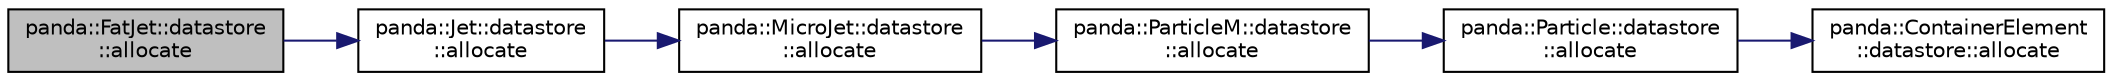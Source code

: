 digraph "panda::FatJet::datastore::allocate"
{
 // INTERACTIVE_SVG=YES
  edge [fontname="Helvetica",fontsize="10",labelfontname="Helvetica",labelfontsize="10"];
  node [fontname="Helvetica",fontsize="10",shape=record];
  rankdir="LR";
  Node1 [label="panda::FatJet::datastore\l::allocate",height=0.2,width=0.4,color="black", fillcolor="grey75", style="filled" fontcolor="black"];
  Node1 -> Node2 [color="midnightblue",fontsize="10",style="solid"];
  Node2 [label="panda::Jet::datastore\l::allocate",height=0.2,width=0.4,color="black", fillcolor="white", style="filled",URL="$structpanda_1_1Jet_1_1datastore.html#a899f59963d18c2c13019d9ed27eb7745"];
  Node2 -> Node3 [color="midnightblue",fontsize="10",style="solid"];
  Node3 [label="panda::MicroJet::datastore\l::allocate",height=0.2,width=0.4,color="black", fillcolor="white", style="filled",URL="$structpanda_1_1MicroJet_1_1datastore.html#a09aae2ebbbda55c6616b6a693f43bb66"];
  Node3 -> Node4 [color="midnightblue",fontsize="10",style="solid"];
  Node4 [label="panda::ParticleM::datastore\l::allocate",height=0.2,width=0.4,color="black", fillcolor="white", style="filled",URL="$structpanda_1_1ParticleM_1_1datastore.html#aafc17a88cf8425ff45a00b5fd2eb5751"];
  Node4 -> Node5 [color="midnightblue",fontsize="10",style="solid"];
  Node5 [label="panda::Particle::datastore\l::allocate",height=0.2,width=0.4,color="black", fillcolor="white", style="filled",URL="$structpanda_1_1Particle_1_1datastore.html#aab4009a97b5f3cc30eaf61cd7dbf2e3d"];
  Node5 -> Node6 [color="midnightblue",fontsize="10",style="solid"];
  Node6 [label="panda::ContainerElement\l::datastore::allocate",height=0.2,width=0.4,color="black", fillcolor="white", style="filled",URL="$structpanda_1_1ContainerElement_1_1datastore.html#ae203568d73154e9890a7d6d00e6b6301"];
}
